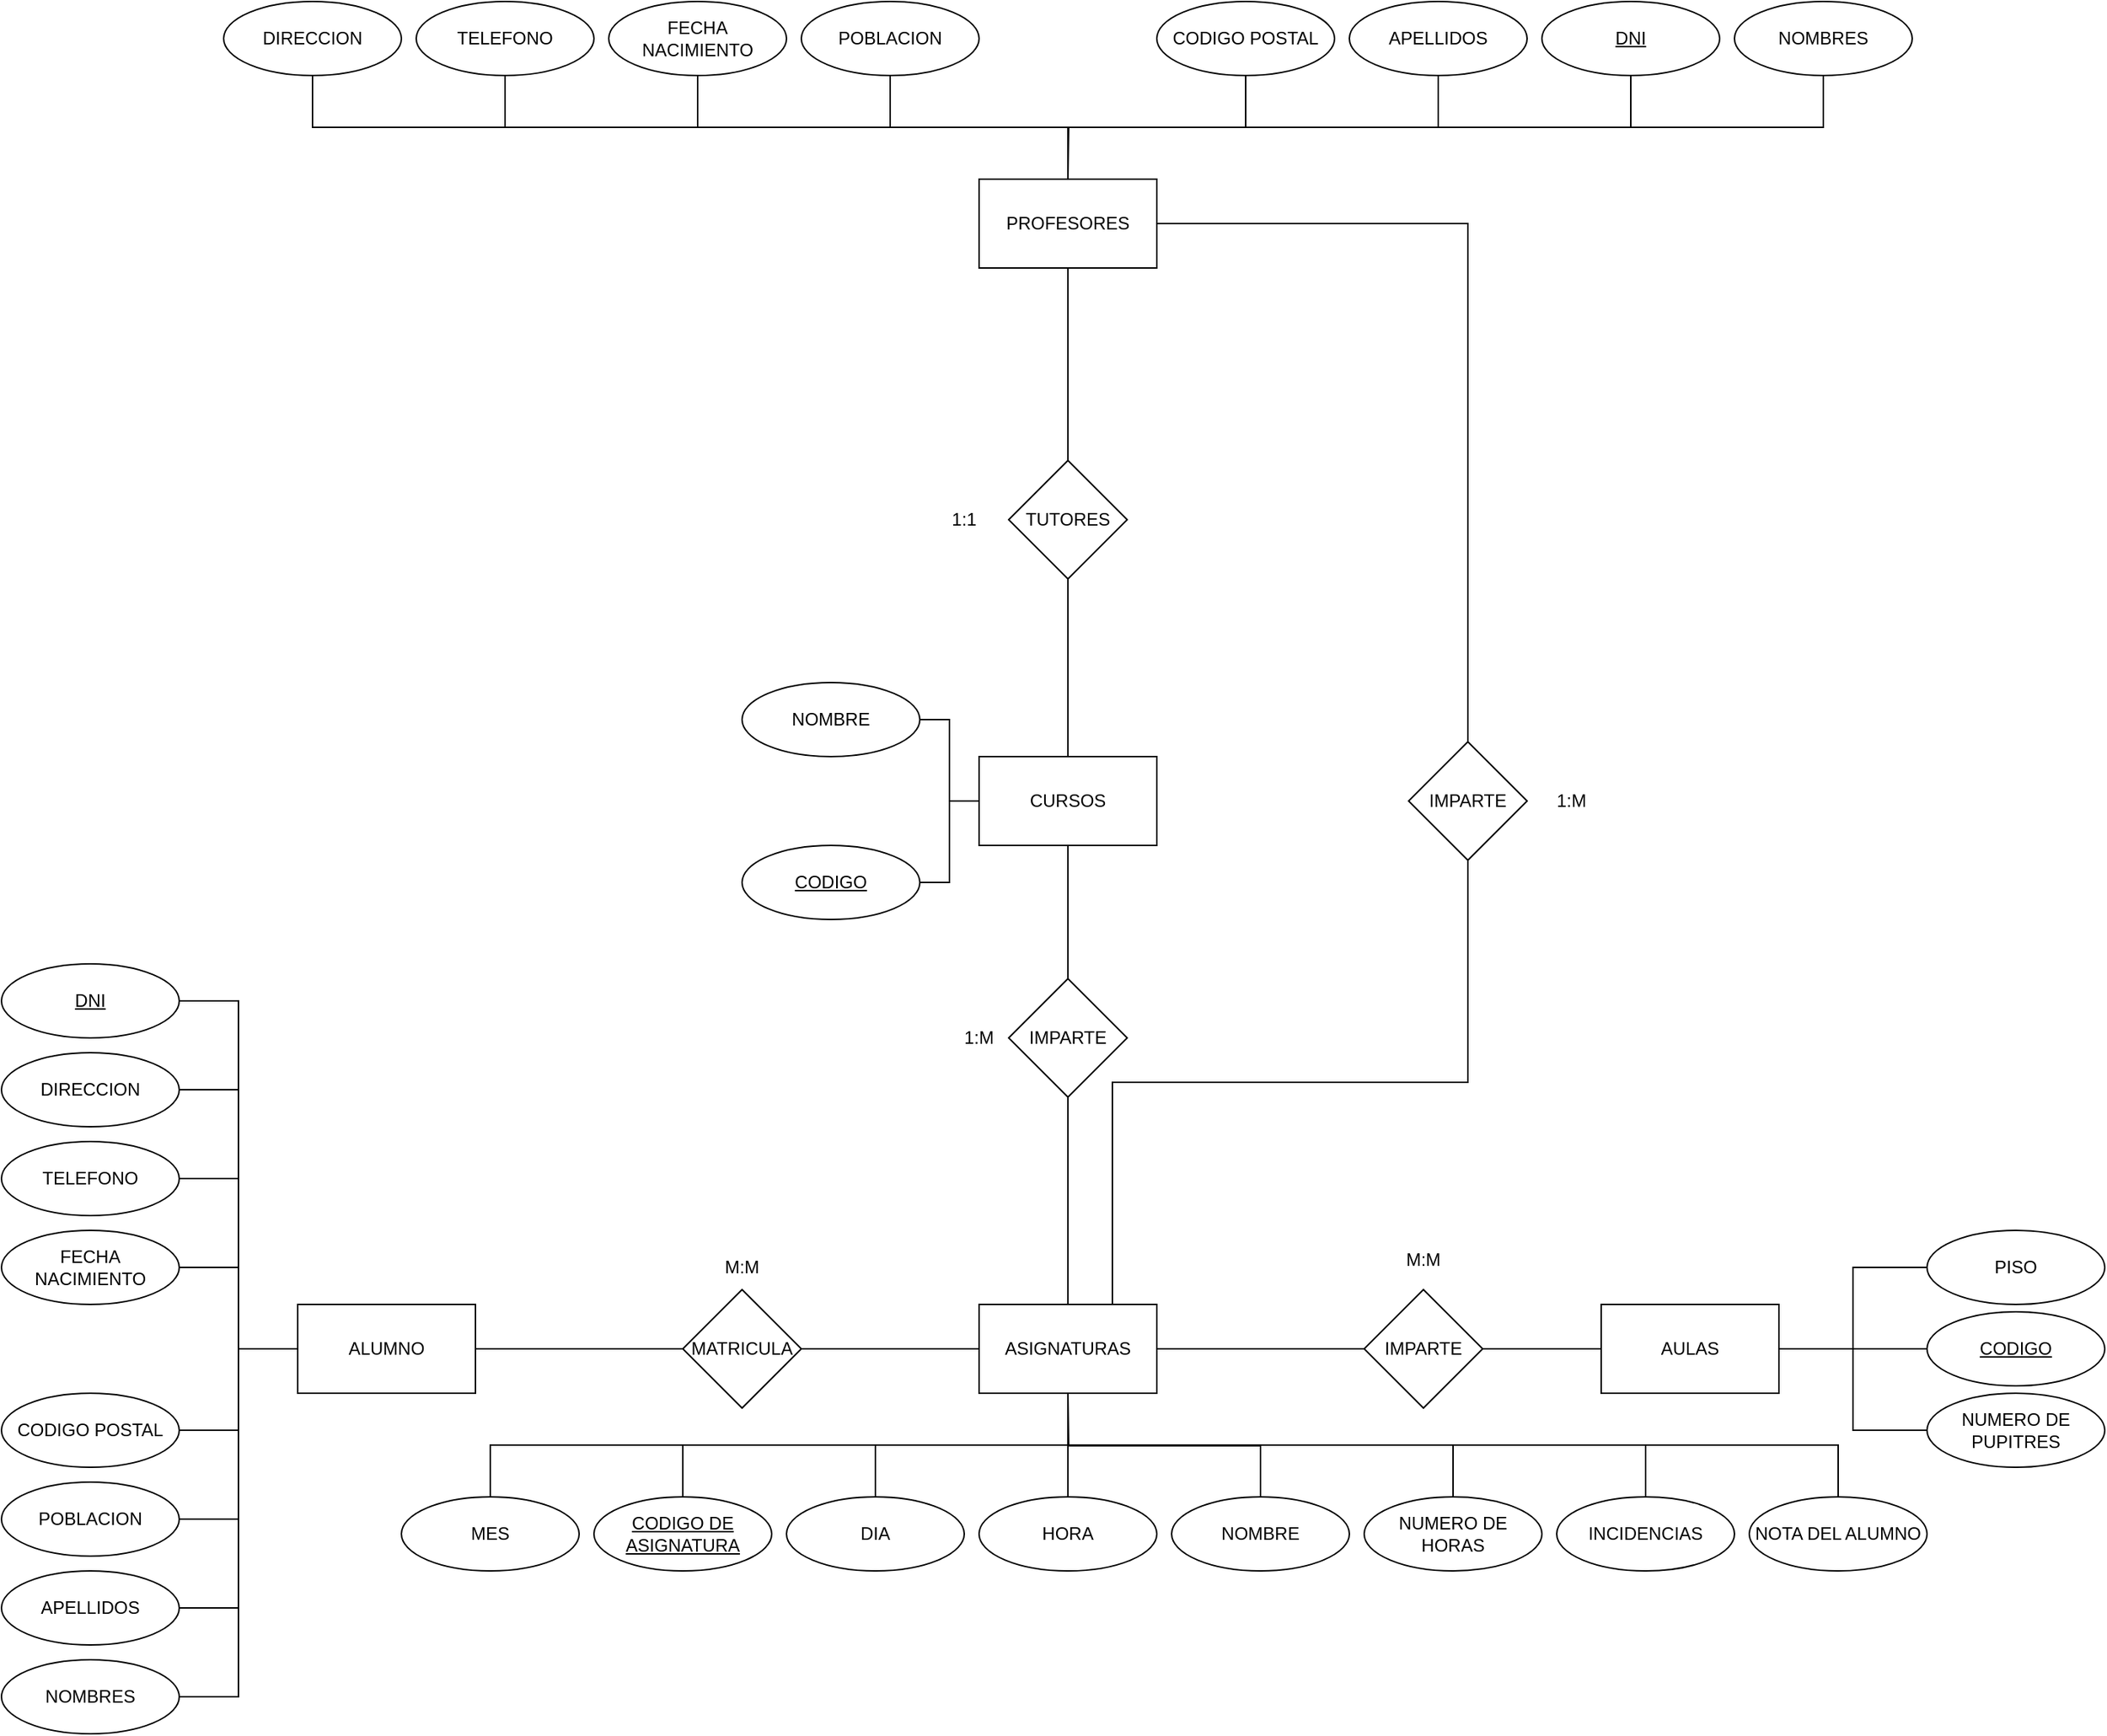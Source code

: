 <mxfile version="14.7.3" type="github">
  <diagram id="PrOeGl1aKC9d1Yx27yRs" name="Page-1">
    <mxGraphModel dx="2141" dy="3409" grid="1" gridSize="10" guides="1" tooltips="1" connect="1" arrows="1" fold="1" page="1" pageScale="1" pageWidth="827" pageHeight="1169" math="0" shadow="0">
      <root>
        <mxCell id="0" />
        <mxCell id="1" parent="0" />
        <mxCell id="kRj8JRXJs3qqaTeKIWMe-59" style="edgeStyle=orthogonalEdgeStyle;rounded=0;orthogonalLoop=1;jettySize=auto;html=1;exitX=0.5;exitY=1;exitDx=0;exitDy=0;entryX=0.5;entryY=0;entryDx=0;entryDy=0;endArrow=none;endFill=0;" edge="1" parent="1" source="kRj8JRXJs3qqaTeKIWMe-1" target="kRj8JRXJs3qqaTeKIWMe-46">
          <mxGeometry relative="1" as="geometry" />
        </mxCell>
        <mxCell id="kRj8JRXJs3qqaTeKIWMe-1" value="ASIGNATURAS" style="rounded=0;whiteSpace=wrap;html=1;" vertex="1" parent="1">
          <mxGeometry x="340" y="370" width="120" height="60" as="geometry" />
        </mxCell>
        <mxCell id="kRj8JRXJs3qqaTeKIWMe-12" style="edgeStyle=orthogonalEdgeStyle;rounded=0;orthogonalLoop=1;jettySize=auto;html=1;exitX=0;exitY=0.5;exitDx=0;exitDy=0;entryX=1;entryY=0.5;entryDx=0;entryDy=0;endArrow=none;endFill=0;" edge="1" parent="1" source="kRj8JRXJs3qqaTeKIWMe-2" target="kRj8JRXJs3qqaTeKIWMe-3">
          <mxGeometry relative="1" as="geometry" />
        </mxCell>
        <mxCell id="kRj8JRXJs3qqaTeKIWMe-13" style="edgeStyle=orthogonalEdgeStyle;rounded=0;orthogonalLoop=1;jettySize=auto;html=1;exitX=1;exitY=0.5;exitDx=0;exitDy=0;entryX=0;entryY=0.5;entryDx=0;entryDy=0;endArrow=none;endFill=0;" edge="1" parent="1" source="kRj8JRXJs3qqaTeKIWMe-2" target="kRj8JRXJs3qqaTeKIWMe-1">
          <mxGeometry relative="1" as="geometry" />
        </mxCell>
        <mxCell id="kRj8JRXJs3qqaTeKIWMe-2" value="MATRICULA" style="rhombus;whiteSpace=wrap;html=1;" vertex="1" parent="1">
          <mxGeometry x="140" y="360" width="80" height="80" as="geometry" />
        </mxCell>
        <mxCell id="kRj8JRXJs3qqaTeKIWMe-3" value="ALUMNO" style="rounded=0;whiteSpace=wrap;html=1;" vertex="1" parent="1">
          <mxGeometry x="-120" y="370" width="120" height="60" as="geometry" />
        </mxCell>
        <mxCell id="kRj8JRXJs3qqaTeKIWMe-51" style="edgeStyle=orthogonalEdgeStyle;rounded=0;orthogonalLoop=1;jettySize=auto;html=1;exitX=1;exitY=0.5;exitDx=0;exitDy=0;entryX=0;entryY=0.5;entryDx=0;entryDy=0;endArrow=none;endFill=0;" edge="1" parent="1" source="kRj8JRXJs3qqaTeKIWMe-4" target="kRj8JRXJs3qqaTeKIWMe-3">
          <mxGeometry relative="1" as="geometry" />
        </mxCell>
        <mxCell id="kRj8JRXJs3qqaTeKIWMe-4" value="&lt;u&gt;DNI&lt;/u&gt;" style="ellipse;whiteSpace=wrap;html=1;" vertex="1" parent="1">
          <mxGeometry x="-320" y="140" width="120" height="50" as="geometry" />
        </mxCell>
        <mxCell id="kRj8JRXJs3qqaTeKIWMe-57" style="edgeStyle=orthogonalEdgeStyle;rounded=0;orthogonalLoop=1;jettySize=auto;html=1;exitX=1;exitY=0.5;exitDx=0;exitDy=0;entryX=0;entryY=0.5;entryDx=0;entryDy=0;endArrow=none;endFill=0;" edge="1" parent="1" source="kRj8JRXJs3qqaTeKIWMe-5" target="kRj8JRXJs3qqaTeKIWMe-3">
          <mxGeometry relative="1" as="geometry" />
        </mxCell>
        <mxCell id="kRj8JRXJs3qqaTeKIWMe-5" value="APELLIDOS" style="ellipse;whiteSpace=wrap;html=1;" vertex="1" parent="1">
          <mxGeometry x="-320" y="550" width="120" height="50" as="geometry" />
        </mxCell>
        <mxCell id="kRj8JRXJs3qqaTeKIWMe-58" style="edgeStyle=orthogonalEdgeStyle;rounded=0;orthogonalLoop=1;jettySize=auto;html=1;exitX=1;exitY=0.5;exitDx=0;exitDy=0;entryX=0;entryY=0.5;entryDx=0;entryDy=0;endArrow=none;endFill=0;" edge="1" parent="1" source="kRj8JRXJs3qqaTeKIWMe-6" target="kRj8JRXJs3qqaTeKIWMe-3">
          <mxGeometry relative="1" as="geometry" />
        </mxCell>
        <mxCell id="kRj8JRXJs3qqaTeKIWMe-6" value="NOMBRES" style="ellipse;whiteSpace=wrap;html=1;" vertex="1" parent="1">
          <mxGeometry x="-320" y="610" width="120" height="50" as="geometry" />
        </mxCell>
        <mxCell id="kRj8JRXJs3qqaTeKIWMe-52" style="edgeStyle=orthogonalEdgeStyle;rounded=0;orthogonalLoop=1;jettySize=auto;html=1;exitX=1;exitY=0.5;exitDx=0;exitDy=0;entryX=0;entryY=0.5;entryDx=0;entryDy=0;endArrow=none;endFill=0;" edge="1" parent="1" source="kRj8JRXJs3qqaTeKIWMe-7" target="kRj8JRXJs3qqaTeKIWMe-3">
          <mxGeometry relative="1" as="geometry" />
        </mxCell>
        <mxCell id="kRj8JRXJs3qqaTeKIWMe-7" value="DIRECCION" style="ellipse;whiteSpace=wrap;html=1;" vertex="1" parent="1">
          <mxGeometry x="-320" y="200" width="120" height="50" as="geometry" />
        </mxCell>
        <mxCell id="kRj8JRXJs3qqaTeKIWMe-53" style="edgeStyle=orthogonalEdgeStyle;rounded=0;orthogonalLoop=1;jettySize=auto;html=1;exitX=1;exitY=0.5;exitDx=0;exitDy=0;entryX=0;entryY=0.5;entryDx=0;entryDy=0;endArrow=none;endFill=0;" edge="1" parent="1" source="kRj8JRXJs3qqaTeKIWMe-8" target="kRj8JRXJs3qqaTeKIWMe-3">
          <mxGeometry relative="1" as="geometry" />
        </mxCell>
        <mxCell id="kRj8JRXJs3qqaTeKIWMe-8" value="TELEFONO" style="ellipse;whiteSpace=wrap;html=1;" vertex="1" parent="1">
          <mxGeometry x="-320" y="260" width="120" height="50" as="geometry" />
        </mxCell>
        <mxCell id="kRj8JRXJs3qqaTeKIWMe-54" style="edgeStyle=orthogonalEdgeStyle;rounded=0;orthogonalLoop=1;jettySize=auto;html=1;exitX=1;exitY=0.5;exitDx=0;exitDy=0;entryX=0;entryY=0.5;entryDx=0;entryDy=0;endArrow=none;endFill=0;" edge="1" parent="1" source="kRj8JRXJs3qqaTeKIWMe-9" target="kRj8JRXJs3qqaTeKIWMe-3">
          <mxGeometry relative="1" as="geometry" />
        </mxCell>
        <mxCell id="kRj8JRXJs3qqaTeKIWMe-9" value="FECHA NACIMIENTO" style="ellipse;whiteSpace=wrap;html=1;" vertex="1" parent="1">
          <mxGeometry x="-320" y="320" width="120" height="50" as="geometry" />
        </mxCell>
        <mxCell id="kRj8JRXJs3qqaTeKIWMe-56" style="edgeStyle=orthogonalEdgeStyle;rounded=0;orthogonalLoop=1;jettySize=auto;html=1;exitX=1;exitY=0.5;exitDx=0;exitDy=0;entryX=0;entryY=0.5;entryDx=0;entryDy=0;endArrow=none;endFill=0;" edge="1" parent="1" source="kRj8JRXJs3qqaTeKIWMe-10" target="kRj8JRXJs3qqaTeKIWMe-3">
          <mxGeometry relative="1" as="geometry" />
        </mxCell>
        <mxCell id="kRj8JRXJs3qqaTeKIWMe-10" value="POBLACION" style="ellipse;whiteSpace=wrap;html=1;" vertex="1" parent="1">
          <mxGeometry x="-320" y="490" width="120" height="50" as="geometry" />
        </mxCell>
        <mxCell id="kRj8JRXJs3qqaTeKIWMe-55" style="edgeStyle=orthogonalEdgeStyle;rounded=0;orthogonalLoop=1;jettySize=auto;html=1;exitX=1;exitY=0.5;exitDx=0;exitDy=0;entryX=0;entryY=0.5;entryDx=0;entryDy=0;endArrow=none;endFill=0;" edge="1" parent="1" source="kRj8JRXJs3qqaTeKIWMe-11" target="kRj8JRXJs3qqaTeKIWMe-3">
          <mxGeometry relative="1" as="geometry" />
        </mxCell>
        <mxCell id="kRj8JRXJs3qqaTeKIWMe-11" value="CODIGO POSTAL" style="ellipse;whiteSpace=wrap;html=1;" vertex="1" parent="1">
          <mxGeometry x="-320" y="430" width="120" height="50" as="geometry" />
        </mxCell>
        <mxCell id="kRj8JRXJs3qqaTeKIWMe-19" style="edgeStyle=orthogonalEdgeStyle;rounded=0;orthogonalLoop=1;jettySize=auto;html=1;exitX=1;exitY=0.5;exitDx=0;exitDy=0;entryX=0;entryY=0.5;entryDx=0;entryDy=0;endArrow=none;endFill=0;" edge="1" parent="1" source="kRj8JRXJs3qqaTeKIWMe-14" target="kRj8JRXJs3qqaTeKIWMe-15">
          <mxGeometry relative="1" as="geometry" />
        </mxCell>
        <mxCell id="kRj8JRXJs3qqaTeKIWMe-20" style="edgeStyle=orthogonalEdgeStyle;rounded=0;orthogonalLoop=1;jettySize=auto;html=1;exitX=0;exitY=0.5;exitDx=0;exitDy=0;entryX=1;entryY=0.5;entryDx=0;entryDy=0;endArrow=none;endFill=0;" edge="1" parent="1" source="kRj8JRXJs3qqaTeKIWMe-14" target="kRj8JRXJs3qqaTeKIWMe-1">
          <mxGeometry relative="1" as="geometry" />
        </mxCell>
        <mxCell id="kRj8JRXJs3qqaTeKIWMe-14" value="IMPARTE" style="rhombus;whiteSpace=wrap;html=1;" vertex="1" parent="1">
          <mxGeometry x="600" y="360" width="80" height="80" as="geometry" />
        </mxCell>
        <mxCell id="kRj8JRXJs3qqaTeKIWMe-69" style="edgeStyle=orthogonalEdgeStyle;rounded=0;orthogonalLoop=1;jettySize=auto;html=1;exitX=1;exitY=0.5;exitDx=0;exitDy=0;entryX=0;entryY=0.5;entryDx=0;entryDy=0;endArrow=none;endFill=0;" edge="1" parent="1" source="kRj8JRXJs3qqaTeKIWMe-15" target="kRj8JRXJs3qqaTeKIWMe-16">
          <mxGeometry relative="1" as="geometry" />
        </mxCell>
        <mxCell id="kRj8JRXJs3qqaTeKIWMe-15" value="AULAS" style="rounded=0;whiteSpace=wrap;html=1;" vertex="1" parent="1">
          <mxGeometry x="760" y="370" width="120" height="60" as="geometry" />
        </mxCell>
        <mxCell id="kRj8JRXJs3qqaTeKIWMe-16" value="&lt;u&gt;CODIGO&lt;/u&gt;" style="ellipse;whiteSpace=wrap;html=1;" vertex="1" parent="1">
          <mxGeometry x="980" y="375" width="120" height="50" as="geometry" />
        </mxCell>
        <mxCell id="kRj8JRXJs3qqaTeKIWMe-70" style="edgeStyle=orthogonalEdgeStyle;rounded=0;orthogonalLoop=1;jettySize=auto;html=1;exitX=0;exitY=0.5;exitDx=0;exitDy=0;entryX=1;entryY=0.5;entryDx=0;entryDy=0;endArrow=none;endFill=0;" edge="1" parent="1" source="kRj8JRXJs3qqaTeKIWMe-17" target="kRj8JRXJs3qqaTeKIWMe-15">
          <mxGeometry relative="1" as="geometry" />
        </mxCell>
        <mxCell id="kRj8JRXJs3qqaTeKIWMe-17" value="PISO" style="ellipse;whiteSpace=wrap;html=1;" vertex="1" parent="1">
          <mxGeometry x="980" y="320" width="120" height="50" as="geometry" />
        </mxCell>
        <mxCell id="kRj8JRXJs3qqaTeKIWMe-71" style="edgeStyle=orthogonalEdgeStyle;rounded=0;orthogonalLoop=1;jettySize=auto;html=1;exitX=0;exitY=0.5;exitDx=0;exitDy=0;entryX=1;entryY=0.5;entryDx=0;entryDy=0;endArrow=none;endFill=0;" edge="1" parent="1" source="kRj8JRXJs3qqaTeKIWMe-18" target="kRj8JRXJs3qqaTeKIWMe-15">
          <mxGeometry relative="1" as="geometry" />
        </mxCell>
        <mxCell id="kRj8JRXJs3qqaTeKIWMe-18" value="NUMERO DE PUPITRES" style="ellipse;whiteSpace=wrap;html=1;" vertex="1" parent="1">
          <mxGeometry x="980" y="430" width="120" height="50" as="geometry" />
        </mxCell>
        <mxCell id="kRj8JRXJs3qqaTeKIWMe-27" style="edgeStyle=orthogonalEdgeStyle;rounded=0;orthogonalLoop=1;jettySize=auto;html=1;exitX=0.5;exitY=0;exitDx=0;exitDy=0;entryX=0.5;entryY=1;entryDx=0;entryDy=0;endArrow=none;endFill=0;" edge="1" parent="1" source="kRj8JRXJs3qqaTeKIWMe-21" target="kRj8JRXJs3qqaTeKIWMe-22">
          <mxGeometry relative="1" as="geometry" />
        </mxCell>
        <mxCell id="kRj8JRXJs3qqaTeKIWMe-28" style="edgeStyle=orthogonalEdgeStyle;rounded=0;orthogonalLoop=1;jettySize=auto;html=1;exitX=0.5;exitY=1;exitDx=0;exitDy=0;entryX=0.5;entryY=0;entryDx=0;entryDy=0;endArrow=none;endFill=0;" edge="1" parent="1" source="kRj8JRXJs3qqaTeKIWMe-21" target="kRj8JRXJs3qqaTeKIWMe-1">
          <mxGeometry relative="1" as="geometry" />
        </mxCell>
        <mxCell id="kRj8JRXJs3qqaTeKIWMe-21" value="IMPARTE" style="rhombus;whiteSpace=wrap;html=1;" vertex="1" parent="1">
          <mxGeometry x="360" y="150" width="80" height="80" as="geometry" />
        </mxCell>
        <mxCell id="kRj8JRXJs3qqaTeKIWMe-22" value="CURSOS" style="rounded=0;whiteSpace=wrap;html=1;" vertex="1" parent="1">
          <mxGeometry x="340" width="120" height="60" as="geometry" />
        </mxCell>
        <mxCell id="kRj8JRXJs3qqaTeKIWMe-26" style="edgeStyle=orthogonalEdgeStyle;rounded=0;orthogonalLoop=1;jettySize=auto;html=1;exitX=0.5;exitY=1;exitDx=0;exitDy=0;endArrow=none;endFill=0;" edge="1" parent="1" source="kRj8JRXJs3qqaTeKIWMe-23" target="kRj8JRXJs3qqaTeKIWMe-22">
          <mxGeometry relative="1" as="geometry" />
        </mxCell>
        <mxCell id="kRj8JRXJs3qqaTeKIWMe-23" value="TUTORES" style="rhombus;whiteSpace=wrap;html=1;" vertex="1" parent="1">
          <mxGeometry x="360" y="-200" width="80" height="80" as="geometry" />
        </mxCell>
        <mxCell id="kRj8JRXJs3qqaTeKIWMe-25" style="edgeStyle=orthogonalEdgeStyle;rounded=0;orthogonalLoop=1;jettySize=auto;html=1;exitX=0.5;exitY=1;exitDx=0;exitDy=0;endArrow=none;endFill=0;" edge="1" parent="1" source="kRj8JRXJs3qqaTeKIWMe-24" target="kRj8JRXJs3qqaTeKIWMe-23">
          <mxGeometry relative="1" as="geometry" />
        </mxCell>
        <mxCell id="kRj8JRXJs3qqaTeKIWMe-39" style="edgeStyle=orthogonalEdgeStyle;rounded=0;orthogonalLoop=1;jettySize=auto;html=1;exitX=1;exitY=0.5;exitDx=0;exitDy=0;entryX=0.5;entryY=0;entryDx=0;entryDy=0;endArrow=none;endFill=0;" edge="1" parent="1" source="kRj8JRXJs3qqaTeKIWMe-24" target="kRj8JRXJs3qqaTeKIWMe-38">
          <mxGeometry relative="1" as="geometry" />
        </mxCell>
        <mxCell id="kRj8JRXJs3qqaTeKIWMe-24" value="PROFESORES" style="rounded=0;whiteSpace=wrap;html=1;" vertex="1" parent="1">
          <mxGeometry x="340" y="-390" width="120" height="60" as="geometry" />
        </mxCell>
        <mxCell id="kRj8JRXJs3qqaTeKIWMe-74" style="edgeStyle=orthogonalEdgeStyle;rounded=0;orthogonalLoop=1;jettySize=auto;html=1;exitX=0.5;exitY=1;exitDx=0;exitDy=0;entryX=0.5;entryY=0;entryDx=0;entryDy=0;endArrow=none;endFill=0;" edge="1" parent="1" source="kRj8JRXJs3qqaTeKIWMe-30" target="kRj8JRXJs3qqaTeKIWMe-24">
          <mxGeometry relative="1" as="geometry" />
        </mxCell>
        <mxCell id="kRj8JRXJs3qqaTeKIWMe-30" value="&lt;u&gt;DNI&lt;/u&gt;" style="ellipse;whiteSpace=wrap;html=1;" vertex="1" parent="1">
          <mxGeometry x="720" y="-510" width="120" height="50" as="geometry" />
        </mxCell>
        <mxCell id="kRj8JRXJs3qqaTeKIWMe-73" style="edgeStyle=orthogonalEdgeStyle;rounded=0;orthogonalLoop=1;jettySize=auto;html=1;exitX=0.5;exitY=1;exitDx=0;exitDy=0;entryX=0.5;entryY=0;entryDx=0;entryDy=0;endArrow=none;endFill=0;" edge="1" parent="1" source="kRj8JRXJs3qqaTeKIWMe-31" target="kRj8JRXJs3qqaTeKIWMe-24">
          <mxGeometry relative="1" as="geometry" />
        </mxCell>
        <mxCell id="kRj8JRXJs3qqaTeKIWMe-31" value="APELLIDOS" style="ellipse;whiteSpace=wrap;html=1;" vertex="1" parent="1">
          <mxGeometry x="590" y="-510" width="120" height="50" as="geometry" />
        </mxCell>
        <mxCell id="kRj8JRXJs3qqaTeKIWMe-75" style="edgeStyle=orthogonalEdgeStyle;rounded=0;orthogonalLoop=1;jettySize=auto;html=1;exitX=0.5;exitY=1;exitDx=0;exitDy=0;endArrow=none;endFill=0;" edge="1" parent="1" source="kRj8JRXJs3qqaTeKIWMe-32">
          <mxGeometry relative="1" as="geometry">
            <mxPoint x="400" y="-390" as="targetPoint" />
          </mxGeometry>
        </mxCell>
        <mxCell id="kRj8JRXJs3qqaTeKIWMe-32" value="NOMBRES" style="ellipse;whiteSpace=wrap;html=1;" vertex="1" parent="1">
          <mxGeometry x="850" y="-510" width="120" height="50" as="geometry" />
        </mxCell>
        <mxCell id="kRj8JRXJs3qqaTeKIWMe-79" style="edgeStyle=orthogonalEdgeStyle;rounded=0;orthogonalLoop=1;jettySize=auto;html=1;exitX=0.5;exitY=1;exitDx=0;exitDy=0;entryX=0.5;entryY=0;entryDx=0;entryDy=0;endArrow=none;endFill=0;" edge="1" parent="1" source="kRj8JRXJs3qqaTeKIWMe-33" target="kRj8JRXJs3qqaTeKIWMe-24">
          <mxGeometry relative="1" as="geometry" />
        </mxCell>
        <mxCell id="kRj8JRXJs3qqaTeKIWMe-33" value="DIRECCION" style="ellipse;whiteSpace=wrap;html=1;" vertex="1" parent="1">
          <mxGeometry x="-170" y="-510" width="120" height="50" as="geometry" />
        </mxCell>
        <mxCell id="kRj8JRXJs3qqaTeKIWMe-78" style="edgeStyle=orthogonalEdgeStyle;rounded=0;orthogonalLoop=1;jettySize=auto;html=1;exitX=0.5;exitY=1;exitDx=0;exitDy=0;entryX=0.5;entryY=0;entryDx=0;entryDy=0;endArrow=none;endFill=0;" edge="1" parent="1" source="kRj8JRXJs3qqaTeKIWMe-34" target="kRj8JRXJs3qqaTeKIWMe-24">
          <mxGeometry relative="1" as="geometry" />
        </mxCell>
        <mxCell id="kRj8JRXJs3qqaTeKIWMe-34" value="TELEFONO" style="ellipse;whiteSpace=wrap;html=1;" vertex="1" parent="1">
          <mxGeometry x="-40" y="-510" width="120" height="50" as="geometry" />
        </mxCell>
        <mxCell id="kRj8JRXJs3qqaTeKIWMe-77" style="edgeStyle=orthogonalEdgeStyle;rounded=0;orthogonalLoop=1;jettySize=auto;html=1;exitX=0.5;exitY=1;exitDx=0;exitDy=0;entryX=0.5;entryY=0;entryDx=0;entryDy=0;endArrow=none;endFill=0;" edge="1" parent="1" source="kRj8JRXJs3qqaTeKIWMe-35" target="kRj8JRXJs3qqaTeKIWMe-24">
          <mxGeometry relative="1" as="geometry" />
        </mxCell>
        <mxCell id="kRj8JRXJs3qqaTeKIWMe-35" value="FECHA NACIMIENTO" style="ellipse;whiteSpace=wrap;html=1;" vertex="1" parent="1">
          <mxGeometry x="90" y="-510" width="120" height="50" as="geometry" />
        </mxCell>
        <mxCell id="kRj8JRXJs3qqaTeKIWMe-76" style="edgeStyle=orthogonalEdgeStyle;rounded=0;orthogonalLoop=1;jettySize=auto;html=1;exitX=0.5;exitY=1;exitDx=0;exitDy=0;entryX=0.5;entryY=0;entryDx=0;entryDy=0;endArrow=none;endFill=0;" edge="1" parent="1" source="kRj8JRXJs3qqaTeKIWMe-36" target="kRj8JRXJs3qqaTeKIWMe-24">
          <mxGeometry relative="1" as="geometry" />
        </mxCell>
        <mxCell id="kRj8JRXJs3qqaTeKIWMe-36" value="POBLACION" style="ellipse;whiteSpace=wrap;html=1;" vertex="1" parent="1">
          <mxGeometry x="220" y="-510" width="120" height="50" as="geometry" />
        </mxCell>
        <mxCell id="kRj8JRXJs3qqaTeKIWMe-72" style="edgeStyle=orthogonalEdgeStyle;rounded=0;orthogonalLoop=1;jettySize=auto;html=1;exitX=0.5;exitY=1;exitDx=0;exitDy=0;entryX=0.5;entryY=0;entryDx=0;entryDy=0;endArrow=none;endFill=0;" edge="1" parent="1" source="kRj8JRXJs3qqaTeKIWMe-37" target="kRj8JRXJs3qqaTeKIWMe-24">
          <mxGeometry relative="1" as="geometry" />
        </mxCell>
        <mxCell id="kRj8JRXJs3qqaTeKIWMe-37" value="CODIGO POSTAL" style="ellipse;whiteSpace=wrap;html=1;" vertex="1" parent="1">
          <mxGeometry x="460" y="-510" width="120" height="50" as="geometry" />
        </mxCell>
        <mxCell id="kRj8JRXJs3qqaTeKIWMe-40" style="edgeStyle=orthogonalEdgeStyle;rounded=0;orthogonalLoop=1;jettySize=auto;html=1;exitX=0.5;exitY=1;exitDx=0;exitDy=0;entryX=0.75;entryY=0;entryDx=0;entryDy=0;endArrow=none;endFill=0;" edge="1" parent="1" source="kRj8JRXJs3qqaTeKIWMe-38" target="kRj8JRXJs3qqaTeKIWMe-1">
          <mxGeometry relative="1" as="geometry" />
        </mxCell>
        <mxCell id="kRj8JRXJs3qqaTeKIWMe-38" value="IMPARTE" style="rhombus;whiteSpace=wrap;html=1;" vertex="1" parent="1">
          <mxGeometry x="630" y="-10" width="80" height="80" as="geometry" />
        </mxCell>
        <mxCell id="kRj8JRXJs3qqaTeKIWMe-60" style="edgeStyle=orthogonalEdgeStyle;rounded=0;orthogonalLoop=1;jettySize=auto;html=1;exitX=0.5;exitY=0;exitDx=0;exitDy=0;endArrow=none;endFill=0;" edge="1" parent="1" source="kRj8JRXJs3qqaTeKIWMe-41">
          <mxGeometry relative="1" as="geometry">
            <mxPoint x="400" y="430" as="targetPoint" />
          </mxGeometry>
        </mxCell>
        <mxCell id="kRj8JRXJs3qqaTeKIWMe-41" value="NOMBRE" style="ellipse;whiteSpace=wrap;html=1;" vertex="1" parent="1">
          <mxGeometry x="470" y="500" width="120" height="50" as="geometry" />
        </mxCell>
        <mxCell id="kRj8JRXJs3qqaTeKIWMe-64" style="edgeStyle=orthogonalEdgeStyle;rounded=0;orthogonalLoop=1;jettySize=auto;html=1;exitX=0.5;exitY=0;exitDx=0;exitDy=0;entryX=0.5;entryY=1;entryDx=0;entryDy=0;endArrow=none;endFill=0;" edge="1" parent="1" source="kRj8JRXJs3qqaTeKIWMe-42" target="kRj8JRXJs3qqaTeKIWMe-1">
          <mxGeometry relative="1" as="geometry" />
        </mxCell>
        <mxCell id="kRj8JRXJs3qqaTeKIWMe-42" value="NUMERO DE HORAS" style="ellipse;whiteSpace=wrap;html=1;" vertex="1" parent="1">
          <mxGeometry x="600" y="500" width="120" height="50" as="geometry" />
        </mxCell>
        <mxCell id="kRj8JRXJs3qqaTeKIWMe-62" style="edgeStyle=orthogonalEdgeStyle;rounded=0;orthogonalLoop=1;jettySize=auto;html=1;exitX=0.5;exitY=0;exitDx=0;exitDy=0;entryX=0.5;entryY=1;entryDx=0;entryDy=0;endArrow=none;endFill=0;" edge="1" parent="1" source="kRj8JRXJs3qqaTeKIWMe-43" target="kRj8JRXJs3qqaTeKIWMe-1">
          <mxGeometry relative="1" as="geometry" />
        </mxCell>
        <mxCell id="kRj8JRXJs3qqaTeKIWMe-43" value="&lt;u&gt;CODIGO DE ASIGNATURA&lt;/u&gt;" style="ellipse;whiteSpace=wrap;html=1;" vertex="1" parent="1">
          <mxGeometry x="80" y="500" width="120" height="50" as="geometry" />
        </mxCell>
        <mxCell id="kRj8JRXJs3qqaTeKIWMe-65" style="edgeStyle=orthogonalEdgeStyle;rounded=0;orthogonalLoop=1;jettySize=auto;html=1;exitX=0.5;exitY=0;exitDx=0;exitDy=0;entryX=0.5;entryY=1;entryDx=0;entryDy=0;endArrow=none;endFill=0;" edge="1" parent="1" source="kRj8JRXJs3qqaTeKIWMe-44" target="kRj8JRXJs3qqaTeKIWMe-1">
          <mxGeometry relative="1" as="geometry" />
        </mxCell>
        <mxCell id="kRj8JRXJs3qqaTeKIWMe-44" value="INCIDENCIAS" style="ellipse;whiteSpace=wrap;html=1;" vertex="1" parent="1">
          <mxGeometry x="730" y="500" width="120" height="50" as="geometry" />
        </mxCell>
        <mxCell id="kRj8JRXJs3qqaTeKIWMe-66" style="edgeStyle=orthogonalEdgeStyle;rounded=0;orthogonalLoop=1;jettySize=auto;html=1;exitX=0.5;exitY=0;exitDx=0;exitDy=0;entryX=0.5;entryY=1;entryDx=0;entryDy=0;endArrow=none;endFill=0;" edge="1" parent="1" source="kRj8JRXJs3qqaTeKIWMe-45" target="kRj8JRXJs3qqaTeKIWMe-1">
          <mxGeometry relative="1" as="geometry" />
        </mxCell>
        <mxCell id="kRj8JRXJs3qqaTeKIWMe-45" value="NOTA DEL ALUMNO" style="ellipse;whiteSpace=wrap;html=1;" vertex="1" parent="1">
          <mxGeometry x="860" y="500" width="120" height="50" as="geometry" />
        </mxCell>
        <mxCell id="kRj8JRXJs3qqaTeKIWMe-46" value="HORA" style="ellipse;whiteSpace=wrap;html=1;" vertex="1" parent="1">
          <mxGeometry x="340" y="500" width="120" height="50" as="geometry" />
        </mxCell>
        <mxCell id="kRj8JRXJs3qqaTeKIWMe-63" style="edgeStyle=orthogonalEdgeStyle;rounded=0;orthogonalLoop=1;jettySize=auto;html=1;exitX=0.5;exitY=0;exitDx=0;exitDy=0;entryX=0.5;entryY=1;entryDx=0;entryDy=0;endArrow=none;endFill=0;" edge="1" parent="1" source="kRj8JRXJs3qqaTeKIWMe-47" target="kRj8JRXJs3qqaTeKIWMe-1">
          <mxGeometry relative="1" as="geometry" />
        </mxCell>
        <mxCell id="kRj8JRXJs3qqaTeKIWMe-47" value="MES" style="ellipse;whiteSpace=wrap;html=1;" vertex="1" parent="1">
          <mxGeometry x="-50" y="500" width="120" height="50" as="geometry" />
        </mxCell>
        <mxCell id="kRj8JRXJs3qqaTeKIWMe-61" style="edgeStyle=orthogonalEdgeStyle;rounded=0;orthogonalLoop=1;jettySize=auto;html=1;exitX=0.5;exitY=0;exitDx=0;exitDy=0;entryX=0.5;entryY=1;entryDx=0;entryDy=0;endArrow=none;endFill=0;" edge="1" parent="1" source="kRj8JRXJs3qqaTeKIWMe-48" target="kRj8JRXJs3qqaTeKIWMe-1">
          <mxGeometry relative="1" as="geometry" />
        </mxCell>
        <mxCell id="kRj8JRXJs3qqaTeKIWMe-48" value="DIA" style="ellipse;whiteSpace=wrap;html=1;" vertex="1" parent="1">
          <mxGeometry x="210" y="500" width="120" height="50" as="geometry" />
        </mxCell>
        <mxCell id="kRj8JRXJs3qqaTeKIWMe-68" style="edgeStyle=orthogonalEdgeStyle;rounded=0;orthogonalLoop=1;jettySize=auto;html=1;exitX=1;exitY=0.5;exitDx=0;exitDy=0;entryX=0;entryY=0.5;entryDx=0;entryDy=0;endArrow=none;endFill=0;" edge="1" parent="1" source="kRj8JRXJs3qqaTeKIWMe-49" target="kRj8JRXJs3qqaTeKIWMe-22">
          <mxGeometry relative="1" as="geometry" />
        </mxCell>
        <mxCell id="kRj8JRXJs3qqaTeKIWMe-49" value="&lt;u&gt;CODIGO&lt;/u&gt;" style="ellipse;whiteSpace=wrap;html=1;" vertex="1" parent="1">
          <mxGeometry x="180" y="60" width="120" height="50" as="geometry" />
        </mxCell>
        <mxCell id="kRj8JRXJs3qqaTeKIWMe-67" style="edgeStyle=orthogonalEdgeStyle;rounded=0;orthogonalLoop=1;jettySize=auto;html=1;exitX=1;exitY=0.5;exitDx=0;exitDy=0;entryX=0;entryY=0.5;entryDx=0;entryDy=0;endArrow=none;endFill=0;" edge="1" parent="1" source="kRj8JRXJs3qqaTeKIWMe-50" target="kRj8JRXJs3qqaTeKIWMe-22">
          <mxGeometry relative="1" as="geometry" />
        </mxCell>
        <mxCell id="kRj8JRXJs3qqaTeKIWMe-50" value="NOMBRE" style="ellipse;whiteSpace=wrap;html=1;" vertex="1" parent="1">
          <mxGeometry x="180" y="-50" width="120" height="50" as="geometry" />
        </mxCell>
        <mxCell id="kRj8JRXJs3qqaTeKIWMe-80" value="M:M" style="text;html=1;strokeColor=none;fillColor=none;align=center;verticalAlign=middle;whiteSpace=wrap;rounded=0;" vertex="1" parent="1">
          <mxGeometry x="160" y="335" width="40" height="20" as="geometry" />
        </mxCell>
        <mxCell id="kRj8JRXJs3qqaTeKIWMe-81" value="M:M" style="text;html=1;strokeColor=none;fillColor=none;align=center;verticalAlign=middle;whiteSpace=wrap;rounded=0;" vertex="1" parent="1">
          <mxGeometry x="620" y="330" width="40" height="20" as="geometry" />
        </mxCell>
        <mxCell id="kRj8JRXJs3qqaTeKIWMe-82" value="1:M" style="text;html=1;strokeColor=none;fillColor=none;align=center;verticalAlign=middle;whiteSpace=wrap;rounded=0;" vertex="1" parent="1">
          <mxGeometry x="320" y="180" width="40" height="20" as="geometry" />
        </mxCell>
        <mxCell id="kRj8JRXJs3qqaTeKIWMe-83" value="1:M" style="text;html=1;strokeColor=none;fillColor=none;align=center;verticalAlign=middle;whiteSpace=wrap;rounded=0;" vertex="1" parent="1">
          <mxGeometry x="720" y="20" width="40" height="20" as="geometry" />
        </mxCell>
        <mxCell id="kRj8JRXJs3qqaTeKIWMe-84" value="1:1" style="text;html=1;strokeColor=none;fillColor=none;align=center;verticalAlign=middle;whiteSpace=wrap;rounded=0;" vertex="1" parent="1">
          <mxGeometry x="310" y="-170" width="40" height="20" as="geometry" />
        </mxCell>
      </root>
    </mxGraphModel>
  </diagram>
</mxfile>
